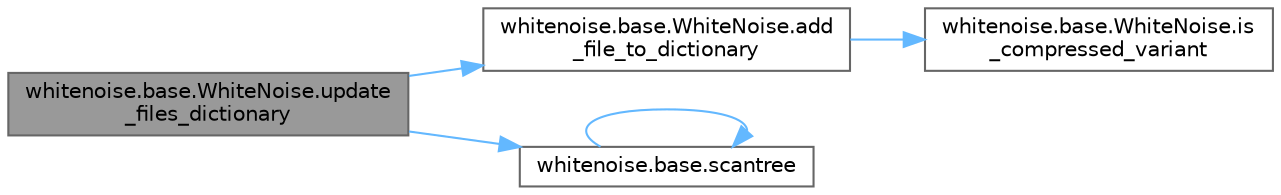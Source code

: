 digraph "whitenoise.base.WhiteNoise.update_files_dictionary"
{
 // LATEX_PDF_SIZE
  bgcolor="transparent";
  edge [fontname=Helvetica,fontsize=10,labelfontname=Helvetica,labelfontsize=10];
  node [fontname=Helvetica,fontsize=10,shape=box,height=0.2,width=0.4];
  rankdir="LR";
  Node1 [id="Node000001",label="whitenoise.base.WhiteNoise.update\l_files_dictionary",height=0.2,width=0.4,color="gray40", fillcolor="grey60", style="filled", fontcolor="black",tooltip=" "];
  Node1 -> Node2 [id="edge1_Node000001_Node000002",color="steelblue1",style="solid",tooltip=" "];
  Node2 [id="Node000002",label="whitenoise.base.WhiteNoise.add\l_file_to_dictionary",height=0.2,width=0.4,color="grey40", fillcolor="white", style="filled",URL="$classwhitenoise_1_1base_1_1_white_noise.html#acb8e800632e330a122653ed17f943b38",tooltip=" "];
  Node2 -> Node3 [id="edge2_Node000002_Node000003",color="steelblue1",style="solid",tooltip=" "];
  Node3 [id="Node000003",label="whitenoise.base.WhiteNoise.is\l_compressed_variant",height=0.2,width=0.4,color="grey40", fillcolor="white", style="filled",URL="$classwhitenoise_1_1base_1_1_white_noise.html#ad6fa78e4976de6b6b802ac31feaceba0",tooltip=" "];
  Node1 -> Node4 [id="edge3_Node000001_Node000004",color="steelblue1",style="solid",tooltip=" "];
  Node4 [id="Node000004",label="whitenoise.base.scantree",height=0.2,width=0.4,color="grey40", fillcolor="white", style="filled",URL="$namespacewhitenoise_1_1base.html#ae185281aa3e966a144c206692111c058",tooltip=" "];
  Node4 -> Node4 [id="edge4_Node000004_Node000004",color="steelblue1",style="solid",tooltip=" "];
}
